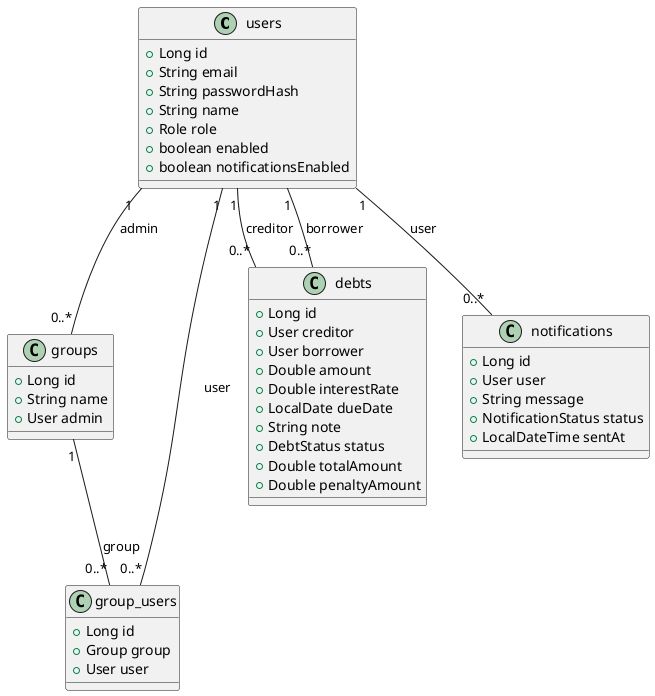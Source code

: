 @startuml
!define RECTANGLE class

RECTANGLE users {
    +Long id
    +String email
    +String passwordHash
    +String name
    +Role role
    +boolean enabled
    +boolean notificationsEnabled
}

RECTANGLE groups {
    +Long id
    +String name
    +User admin
}

RECTANGLE group_users {
    +Long id
    +Group group
    +User user
}

RECTANGLE debts {
    +Long id
    +User creditor
    +User borrower
    +Double amount
    +Double interestRate
    +LocalDate dueDate
    +String note
    +DebtStatus status
    +Double totalAmount
    +Double penaltyAmount
}

RECTANGLE notifications {
    +Long id
    +User user
    +String message
    +NotificationStatus status
    +LocalDateTime sentAt
}

users "1" -- "0..*" groups : "admin"
users "1" -- "0..*" group_users : "user"
groups "1" -- "0..*" group_users : "group"
users "1" -- "0..*" debts : "creditor"
users "1" -- "0..*" debts : "borrower"
users "1" -- "0..*" notifications : "user"

@enduml
